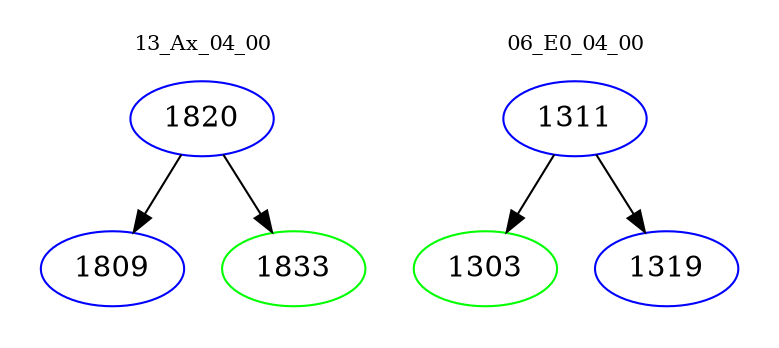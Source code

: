 digraph{
subgraph cluster_0 {
color = white
label = "13_Ax_04_00";
fontsize=10;
T0_1820 [label="1820", color="blue"]
T0_1820 -> T0_1809 [color="black"]
T0_1809 [label="1809", color="blue"]
T0_1820 -> T0_1833 [color="black"]
T0_1833 [label="1833", color="green"]
}
subgraph cluster_1 {
color = white
label = "06_E0_04_00";
fontsize=10;
T1_1311 [label="1311", color="blue"]
T1_1311 -> T1_1303 [color="black"]
T1_1303 [label="1303", color="green"]
T1_1311 -> T1_1319 [color="black"]
T1_1319 [label="1319", color="blue"]
}
}
